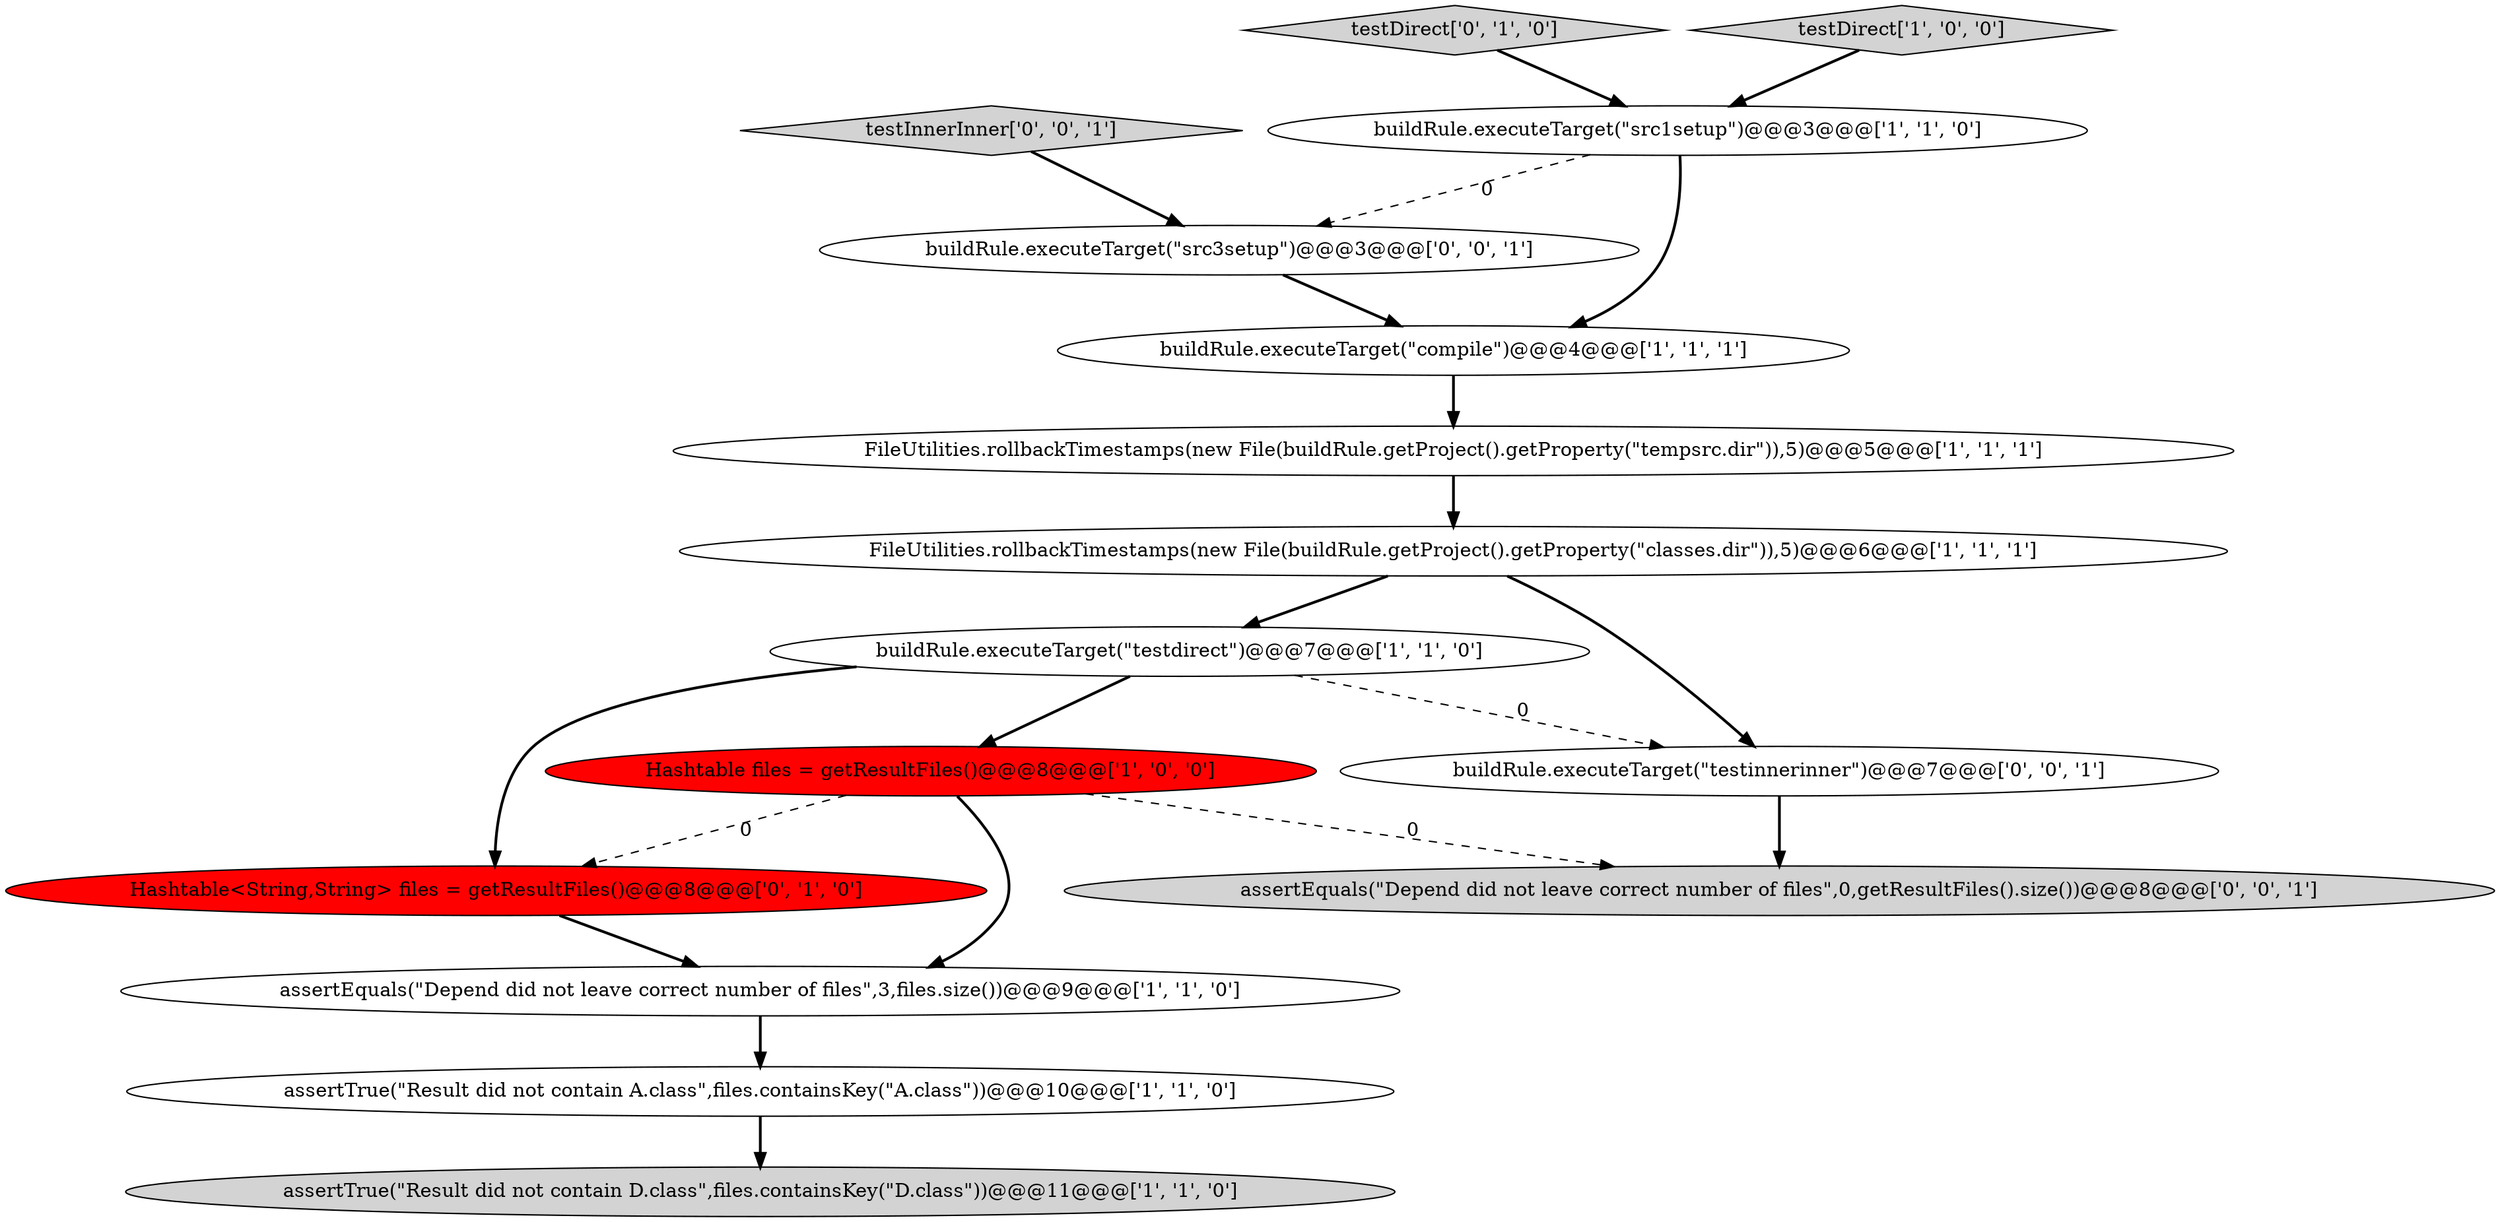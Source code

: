 digraph {
6 [style = filled, label = "buildRule.executeTarget(\"compile\")@@@4@@@['1', '1', '1']", fillcolor = white, shape = ellipse image = "AAA0AAABBB1BBB"];
5 [style = filled, label = "buildRule.executeTarget(\"src1setup\")@@@3@@@['1', '1', '0']", fillcolor = white, shape = ellipse image = "AAA0AAABBB1BBB"];
15 [style = filled, label = "buildRule.executeTarget(\"src3setup\")@@@3@@@['0', '0', '1']", fillcolor = white, shape = ellipse image = "AAA0AAABBB3BBB"];
14 [style = filled, label = "testInnerInner['0', '0', '1']", fillcolor = lightgray, shape = diamond image = "AAA0AAABBB3BBB"];
1 [style = filled, label = "buildRule.executeTarget(\"testdirect\")@@@7@@@['1', '1', '0']", fillcolor = white, shape = ellipse image = "AAA0AAABBB1BBB"];
8 [style = filled, label = "FileUtilities.rollbackTimestamps(new File(buildRule.getProject().getProperty(\"classes.dir\")),5)@@@6@@@['1', '1', '1']", fillcolor = white, shape = ellipse image = "AAA0AAABBB1BBB"];
9 [style = filled, label = "Hashtable files = getResultFiles()@@@8@@@['1', '0', '0']", fillcolor = red, shape = ellipse image = "AAA1AAABBB1BBB"];
10 [style = filled, label = "Hashtable<String,String> files = getResultFiles()@@@8@@@['0', '1', '0']", fillcolor = red, shape = ellipse image = "AAA1AAABBB2BBB"];
12 [style = filled, label = "assertEquals(\"Depend did not leave correct number of files\",0,getResultFiles().size())@@@8@@@['0', '0', '1']", fillcolor = lightgray, shape = ellipse image = "AAA0AAABBB3BBB"];
4 [style = filled, label = "assertEquals(\"Depend did not leave correct number of files\",3,files.size())@@@9@@@['1', '1', '0']", fillcolor = white, shape = ellipse image = "AAA0AAABBB1BBB"];
11 [style = filled, label = "testDirect['0', '1', '0']", fillcolor = lightgray, shape = diamond image = "AAA0AAABBB2BBB"];
3 [style = filled, label = "FileUtilities.rollbackTimestamps(new File(buildRule.getProject().getProperty(\"tempsrc.dir\")),5)@@@5@@@['1', '1', '1']", fillcolor = white, shape = ellipse image = "AAA0AAABBB1BBB"];
0 [style = filled, label = "assertTrue(\"Result did not contain A.class\",files.containsKey(\"A.class\"))@@@10@@@['1', '1', '0']", fillcolor = white, shape = ellipse image = "AAA0AAABBB1BBB"];
13 [style = filled, label = "buildRule.executeTarget(\"testinnerinner\")@@@7@@@['0', '0', '1']", fillcolor = white, shape = ellipse image = "AAA0AAABBB3BBB"];
7 [style = filled, label = "assertTrue(\"Result did not contain D.class\",files.containsKey(\"D.class\"))@@@11@@@['1', '1', '0']", fillcolor = lightgray, shape = ellipse image = "AAA0AAABBB1BBB"];
2 [style = filled, label = "testDirect['1', '0', '0']", fillcolor = lightgray, shape = diamond image = "AAA0AAABBB1BBB"];
8->1 [style = bold, label=""];
6->3 [style = bold, label=""];
11->5 [style = bold, label=""];
14->15 [style = bold, label=""];
15->6 [style = bold, label=""];
9->10 [style = dashed, label="0"];
13->12 [style = bold, label=""];
1->13 [style = dashed, label="0"];
9->12 [style = dashed, label="0"];
5->6 [style = bold, label=""];
8->13 [style = bold, label=""];
5->15 [style = dashed, label="0"];
1->10 [style = bold, label=""];
3->8 [style = bold, label=""];
1->9 [style = bold, label=""];
9->4 [style = bold, label=""];
4->0 [style = bold, label=""];
2->5 [style = bold, label=""];
0->7 [style = bold, label=""];
10->4 [style = bold, label=""];
}
